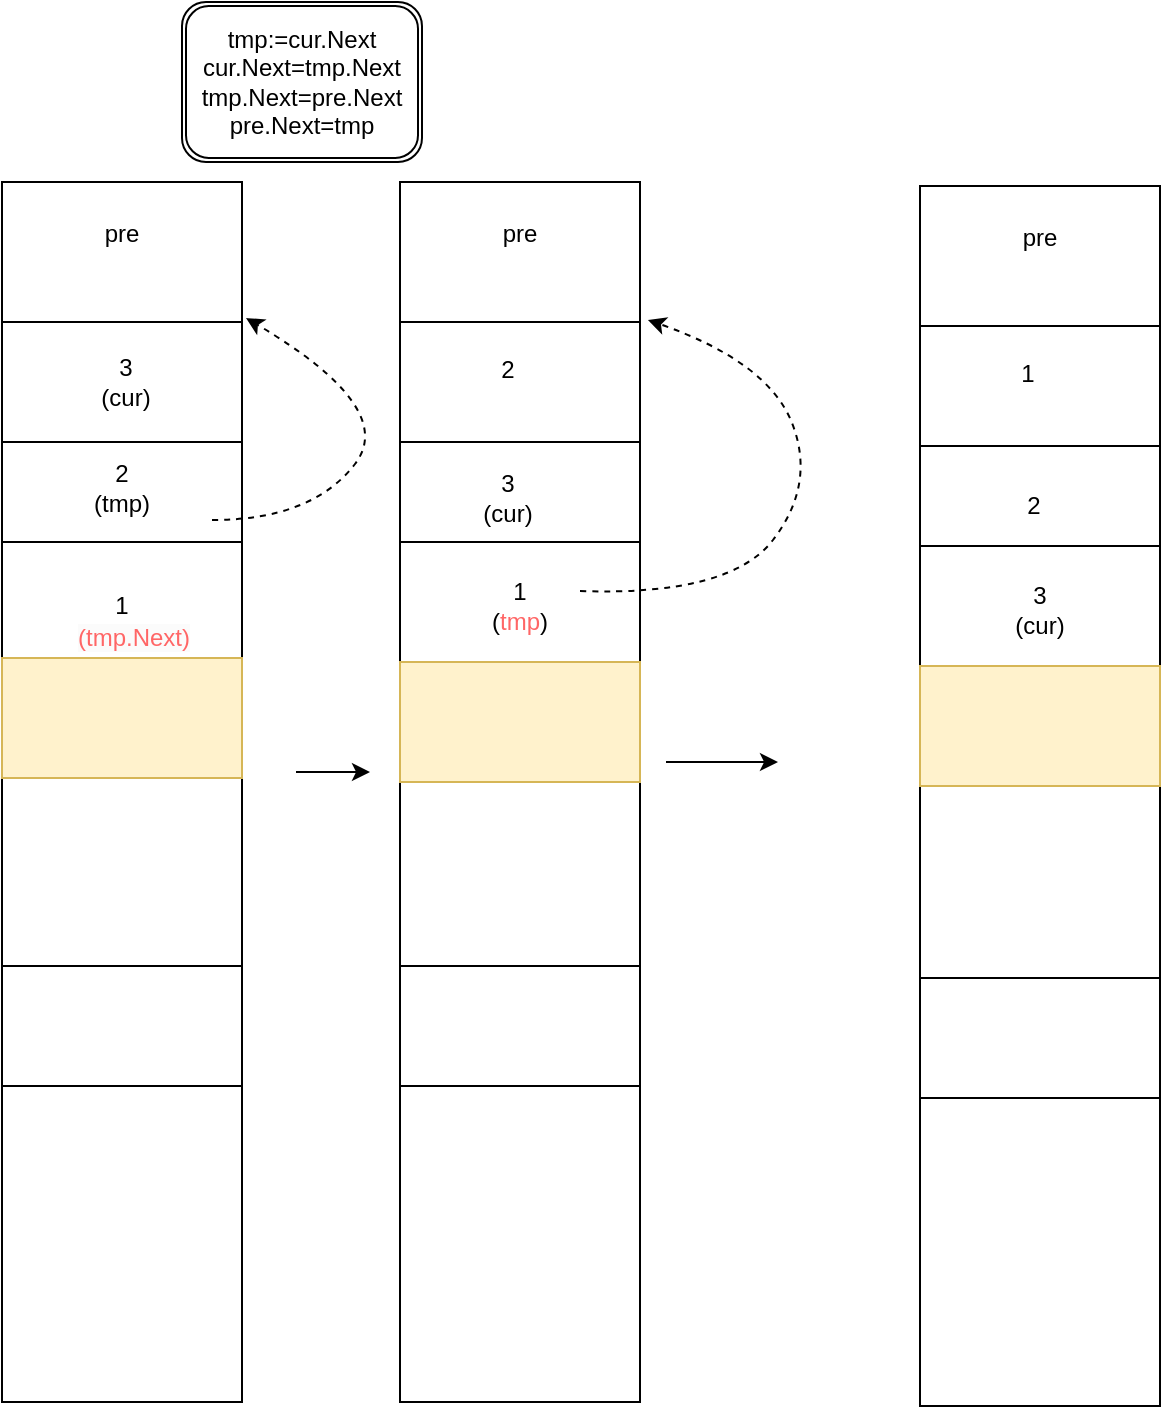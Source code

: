 <mxfile version="22.1.17" type="github">
  <diagram name="第 1 页" id="IKE3xWY_GMzQzQdA7gq0">
    <mxGraphModel dx="1434" dy="761" grid="0" gridSize="10" guides="1" tooltips="1" connect="1" arrows="1" fold="1" page="1" pageScale="1" pageWidth="827" pageHeight="1169" math="0" shadow="0">
      <root>
        <mxCell id="0" />
        <mxCell id="1" parent="0" />
        <mxCell id="8oTmHW9LUUxzTcO0Ki1U-2" value="" style="verticalLabelPosition=bottom;verticalAlign=top;html=1;shape=mxgraph.basic.rect;fillColor2=none;strokeWidth=1;size=20;indent=5;" vertex="1" parent="1">
          <mxGeometry x="100" y="90" width="120" height="610" as="geometry" />
        </mxCell>
        <mxCell id="8oTmHW9LUUxzTcO0Ki1U-3" value="" style="verticalLabelPosition=bottom;verticalAlign=top;html=1;shape=mxgraph.basic.rect;fillColor2=none;strokeWidth=1;size=20;indent=5;" vertex="1" parent="1">
          <mxGeometry x="100" y="160" width="120" height="60" as="geometry" />
        </mxCell>
        <mxCell id="8oTmHW9LUUxzTcO0Ki1U-4" value="" style="verticalLabelPosition=bottom;verticalAlign=top;html=1;shape=mxgraph.basic.rect;fillColor2=none;strokeWidth=1;size=20;indent=5;" vertex="1" parent="1">
          <mxGeometry x="100" y="482" width="120" height="60" as="geometry" />
        </mxCell>
        <mxCell id="8oTmHW9LUUxzTcO0Ki1U-5" value="" style="verticalLabelPosition=bottom;verticalAlign=top;html=1;shape=mxgraph.basic.rect;fillColor2=none;strokeWidth=1;size=20;indent=5;" vertex="1" parent="1">
          <mxGeometry x="100" y="270" width="120" height="60" as="geometry" />
        </mxCell>
        <mxCell id="8oTmHW9LUUxzTcO0Ki1U-6" value="" style="verticalLabelPosition=bottom;verticalAlign=top;html=1;shape=mxgraph.basic.rect;fillColor2=none;strokeWidth=1;size=20;indent=5;fillColor=#fff2cc;strokeColor=#d6b656;" vertex="1" parent="1">
          <mxGeometry x="100" y="328" width="120" height="60" as="geometry" />
        </mxCell>
        <mxCell id="8oTmHW9LUUxzTcO0Ki1U-7" value="pre" style="text;strokeColor=none;align=center;fillColor=none;html=1;verticalAlign=middle;whiteSpace=wrap;rounded=0;" vertex="1" parent="1">
          <mxGeometry x="130" y="101" width="60" height="30" as="geometry" />
        </mxCell>
        <mxCell id="8oTmHW9LUUxzTcO0Ki1U-8" value="3&lt;br&gt;(cur)" style="text;strokeColor=none;align=center;fillColor=none;html=1;verticalAlign=middle;whiteSpace=wrap;rounded=0;" vertex="1" parent="1">
          <mxGeometry x="132" y="175" width="60" height="30" as="geometry" />
        </mxCell>
        <mxCell id="8oTmHW9LUUxzTcO0Ki1U-11" value="2&lt;br&gt;(tmp)" style="text;strokeColor=none;align=center;fillColor=none;html=1;verticalAlign=middle;whiteSpace=wrap;rounded=0;" vertex="1" parent="1">
          <mxGeometry x="130" y="228" width="60" height="30" as="geometry" />
        </mxCell>
        <mxCell id="8oTmHW9LUUxzTcO0Ki1U-12" value="1" style="text;strokeColor=none;align=center;fillColor=none;html=1;verticalAlign=middle;whiteSpace=wrap;rounded=0;" vertex="1" parent="1">
          <mxGeometry x="130" y="287" width="60" height="30" as="geometry" />
        </mxCell>
        <mxCell id="8oTmHW9LUUxzTcO0Ki1U-13" value="" style="verticalLabelPosition=bottom;verticalAlign=top;html=1;shape=mxgraph.basic.rect;fillColor2=none;strokeWidth=1;size=20;indent=5;" vertex="1" parent="1">
          <mxGeometry x="299" y="90" width="120" height="610" as="geometry" />
        </mxCell>
        <mxCell id="8oTmHW9LUUxzTcO0Ki1U-14" value="" style="verticalLabelPosition=bottom;verticalAlign=top;html=1;shape=mxgraph.basic.rect;fillColor2=none;strokeWidth=1;size=20;indent=5;" vertex="1" parent="1">
          <mxGeometry x="299" y="160" width="120" height="60" as="geometry" />
        </mxCell>
        <mxCell id="8oTmHW9LUUxzTcO0Ki1U-15" value="" style="verticalLabelPosition=bottom;verticalAlign=top;html=1;shape=mxgraph.basic.rect;fillColor2=none;strokeWidth=1;size=20;indent=5;" vertex="1" parent="1">
          <mxGeometry x="299" y="482" width="120" height="60" as="geometry" />
        </mxCell>
        <mxCell id="8oTmHW9LUUxzTcO0Ki1U-16" value="" style="verticalLabelPosition=bottom;verticalAlign=top;html=1;shape=mxgraph.basic.rect;fillColor2=none;strokeWidth=1;size=20;indent=5;" vertex="1" parent="1">
          <mxGeometry x="299" y="270" width="120" height="60" as="geometry" />
        </mxCell>
        <mxCell id="8oTmHW9LUUxzTcO0Ki1U-17" value="" style="verticalLabelPosition=bottom;verticalAlign=top;html=1;shape=mxgraph.basic.rect;fillColor2=none;strokeWidth=1;size=20;indent=5;fillColor=#fff2cc;strokeColor=#d6b656;" vertex="1" parent="1">
          <mxGeometry x="299" y="330" width="120" height="60" as="geometry" />
        </mxCell>
        <mxCell id="8oTmHW9LUUxzTcO0Ki1U-18" value="pre" style="text;strokeColor=none;align=center;fillColor=none;html=1;verticalAlign=middle;whiteSpace=wrap;rounded=0;" vertex="1" parent="1">
          <mxGeometry x="329" y="101" width="60" height="30" as="geometry" />
        </mxCell>
        <mxCell id="8oTmHW9LUUxzTcO0Ki1U-19" value="3&lt;br&gt;(cur)" style="text;strokeColor=none;align=center;fillColor=none;html=1;verticalAlign=middle;whiteSpace=wrap;rounded=0;" vertex="1" parent="1">
          <mxGeometry x="323" y="233" width="60" height="30" as="geometry" />
        </mxCell>
        <mxCell id="8oTmHW9LUUxzTcO0Ki1U-20" value="2" style="text;strokeColor=none;align=center;fillColor=none;html=1;verticalAlign=middle;whiteSpace=wrap;rounded=0;" vertex="1" parent="1">
          <mxGeometry x="323" y="169" width="60" height="30" as="geometry" />
        </mxCell>
        <mxCell id="8oTmHW9LUUxzTcO0Ki1U-21" value="1&lt;br&gt;(&lt;font color=&quot;#ff6666&quot;&gt;tmp&lt;/font&gt;)" style="text;strokeColor=none;align=center;fillColor=none;html=1;verticalAlign=middle;whiteSpace=wrap;rounded=0;" vertex="1" parent="1">
          <mxGeometry x="329" y="287" width="60" height="30" as="geometry" />
        </mxCell>
        <mxCell id="8oTmHW9LUUxzTcO0Ki1U-22" value="" style="endArrow=classic;html=1;rounded=0;" edge="1" parent="1">
          <mxGeometry width="50" height="50" relative="1" as="geometry">
            <mxPoint x="432" y="380" as="sourcePoint" />
            <mxPoint x="488" y="380" as="targetPoint" />
          </mxGeometry>
        </mxCell>
        <mxCell id="8oTmHW9LUUxzTcO0Ki1U-25" value="" style="curved=1;endArrow=classic;html=1;rounded=0;dashed=1;" edge="1" parent="1">
          <mxGeometry width="50" height="50" relative="1" as="geometry">
            <mxPoint x="205" y="259" as="sourcePoint" />
            <mxPoint x="222" y="158" as="targetPoint" />
            <Array as="points">
              <mxPoint x="255" y="259" />
              <mxPoint x="298" y="203" />
            </Array>
          </mxGeometry>
        </mxCell>
        <mxCell id="8oTmHW9LUUxzTcO0Ki1U-26" value="" style="endArrow=classic;html=1;rounded=0;" edge="1" parent="1">
          <mxGeometry width="50" height="50" relative="1" as="geometry">
            <mxPoint x="247" y="385" as="sourcePoint" />
            <mxPoint x="284" y="385" as="targetPoint" />
          </mxGeometry>
        </mxCell>
        <mxCell id="8oTmHW9LUUxzTcO0Ki1U-29" value="" style="verticalLabelPosition=bottom;verticalAlign=top;html=1;shape=mxgraph.basic.rect;fillColor2=none;strokeWidth=1;size=20;indent=5;" vertex="1" parent="1">
          <mxGeometry x="559" y="92" width="120" height="610" as="geometry" />
        </mxCell>
        <mxCell id="8oTmHW9LUUxzTcO0Ki1U-30" value="" style="verticalLabelPosition=bottom;verticalAlign=top;html=1;shape=mxgraph.basic.rect;fillColor2=none;strokeWidth=1;size=20;indent=5;" vertex="1" parent="1">
          <mxGeometry x="559" y="162" width="120" height="60" as="geometry" />
        </mxCell>
        <mxCell id="8oTmHW9LUUxzTcO0Ki1U-31" value="" style="verticalLabelPosition=bottom;verticalAlign=top;html=1;shape=mxgraph.basic.rect;fillColor2=none;strokeWidth=1;size=20;indent=5;" vertex="1" parent="1">
          <mxGeometry x="559" y="488" width="120" height="60" as="geometry" />
        </mxCell>
        <mxCell id="8oTmHW9LUUxzTcO0Ki1U-32" value="" style="verticalLabelPosition=bottom;verticalAlign=top;html=1;shape=mxgraph.basic.rect;fillColor2=none;strokeWidth=1;size=20;indent=5;" vertex="1" parent="1">
          <mxGeometry x="559" y="272" width="120" height="60" as="geometry" />
        </mxCell>
        <mxCell id="8oTmHW9LUUxzTcO0Ki1U-33" value="" style="verticalLabelPosition=bottom;verticalAlign=top;html=1;shape=mxgraph.basic.rect;fillColor2=none;strokeWidth=1;size=20;indent=5;fillColor=#fff2cc;strokeColor=#d6b656;" vertex="1" parent="1">
          <mxGeometry x="559" y="332" width="120" height="60" as="geometry" />
        </mxCell>
        <mxCell id="8oTmHW9LUUxzTcO0Ki1U-34" value="pre" style="text;strokeColor=none;align=center;fillColor=none;html=1;verticalAlign=middle;whiteSpace=wrap;rounded=0;" vertex="1" parent="1">
          <mxGeometry x="589" y="103" width="60" height="30" as="geometry" />
        </mxCell>
        <mxCell id="8oTmHW9LUUxzTcO0Ki1U-35" value="2" style="text;strokeColor=none;align=center;fillColor=none;html=1;verticalAlign=middle;whiteSpace=wrap;rounded=0;" vertex="1" parent="1">
          <mxGeometry x="586" y="237" width="60" height="30" as="geometry" />
        </mxCell>
        <mxCell id="8oTmHW9LUUxzTcO0Ki1U-36" value="1" style="text;strokeColor=none;align=center;fillColor=none;html=1;verticalAlign=middle;whiteSpace=wrap;rounded=0;" vertex="1" parent="1">
          <mxGeometry x="583" y="171" width="60" height="30" as="geometry" />
        </mxCell>
        <mxCell id="8oTmHW9LUUxzTcO0Ki1U-37" value="3&lt;br&gt;(cur)" style="text;strokeColor=none;align=center;fillColor=none;html=1;verticalAlign=middle;whiteSpace=wrap;rounded=0;" vertex="1" parent="1">
          <mxGeometry x="589" y="289" width="60" height="30" as="geometry" />
        </mxCell>
        <mxCell id="8oTmHW9LUUxzTcO0Ki1U-38" value="" style="curved=1;endArrow=classic;html=1;rounded=0;entryX=1.033;entryY=-0.017;entryDx=0;entryDy=0;entryPerimeter=0;dashed=1;exitX=1;exitY=0.25;exitDx=0;exitDy=0;" edge="1" parent="1" source="8oTmHW9LUUxzTcO0Ki1U-21" target="8oTmHW9LUUxzTcO0Ki1U-14">
          <mxGeometry width="50" height="50" relative="1" as="geometry">
            <mxPoint x="414" y="297" as="sourcePoint" />
            <mxPoint x="423" y="193" as="targetPoint" />
            <Array as="points">
              <mxPoint x="464" y="297" />
              <mxPoint x="507" y="241" />
              <mxPoint x="483" y="180" />
            </Array>
          </mxGeometry>
        </mxCell>
        <mxCell id="8oTmHW9LUUxzTcO0Ki1U-41" value="&lt;span style=&quot;font-family: Helvetica; font-size: 12px; font-style: normal; font-variant-ligatures: normal; font-variant-caps: normal; font-weight: 400; letter-spacing: normal; orphans: 2; text-align: center; text-indent: 0px; text-transform: none; widows: 2; word-spacing: 0px; -webkit-text-stroke-width: 0px; background-color: rgb(251, 251, 251); text-decoration-thickness: initial; text-decoration-style: initial; text-decoration-color: initial; float: none; display: inline !important;&quot;&gt;&lt;font color=&quot;#ff6666&quot;&gt;(tmp.Next)&lt;/font&gt;&lt;/span&gt;" style="text;whiteSpace=wrap;html=1;" vertex="1" parent="1">
          <mxGeometry x="136" y="304" width="56" height="36" as="geometry" />
        </mxCell>
        <mxCell id="8oTmHW9LUUxzTcO0Ki1U-43" value="tmp:=cur.Next&lt;br&gt;cur.Next=tmp.Next&lt;br&gt;tmp.Next=pre.Next&lt;br&gt;pre.Next=tmp&lt;br&gt;" style="shape=ext;double=1;rounded=1;whiteSpace=wrap;html=1;" vertex="1" parent="1">
          <mxGeometry x="190" width="120" height="80" as="geometry" />
        </mxCell>
      </root>
    </mxGraphModel>
  </diagram>
</mxfile>
